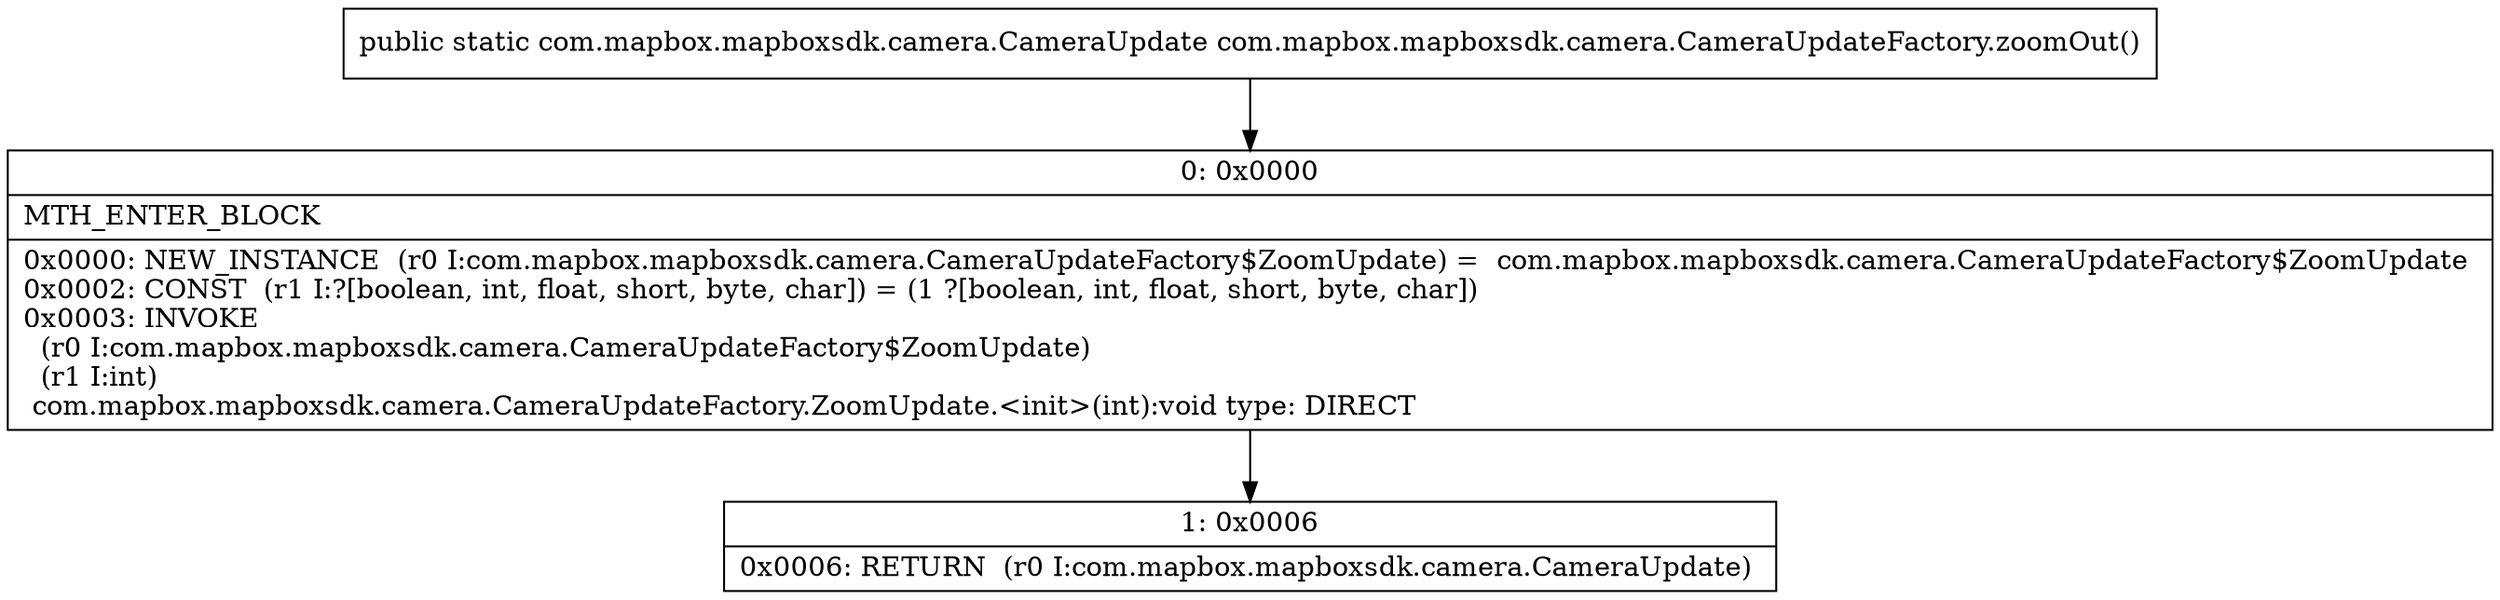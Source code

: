 digraph "CFG forcom.mapbox.mapboxsdk.camera.CameraUpdateFactory.zoomOut()Lcom\/mapbox\/mapboxsdk\/camera\/CameraUpdate;" {
Node_0 [shape=record,label="{0\:\ 0x0000|MTH_ENTER_BLOCK\l|0x0000: NEW_INSTANCE  (r0 I:com.mapbox.mapboxsdk.camera.CameraUpdateFactory$ZoomUpdate) =  com.mapbox.mapboxsdk.camera.CameraUpdateFactory$ZoomUpdate \l0x0002: CONST  (r1 I:?[boolean, int, float, short, byte, char]) = (1 ?[boolean, int, float, short, byte, char]) \l0x0003: INVOKE  \l  (r0 I:com.mapbox.mapboxsdk.camera.CameraUpdateFactory$ZoomUpdate)\l  (r1 I:int)\l com.mapbox.mapboxsdk.camera.CameraUpdateFactory.ZoomUpdate.\<init\>(int):void type: DIRECT \l}"];
Node_1 [shape=record,label="{1\:\ 0x0006|0x0006: RETURN  (r0 I:com.mapbox.mapboxsdk.camera.CameraUpdate) \l}"];
MethodNode[shape=record,label="{public static com.mapbox.mapboxsdk.camera.CameraUpdate com.mapbox.mapboxsdk.camera.CameraUpdateFactory.zoomOut() }"];
MethodNode -> Node_0;
Node_0 -> Node_1;
}

